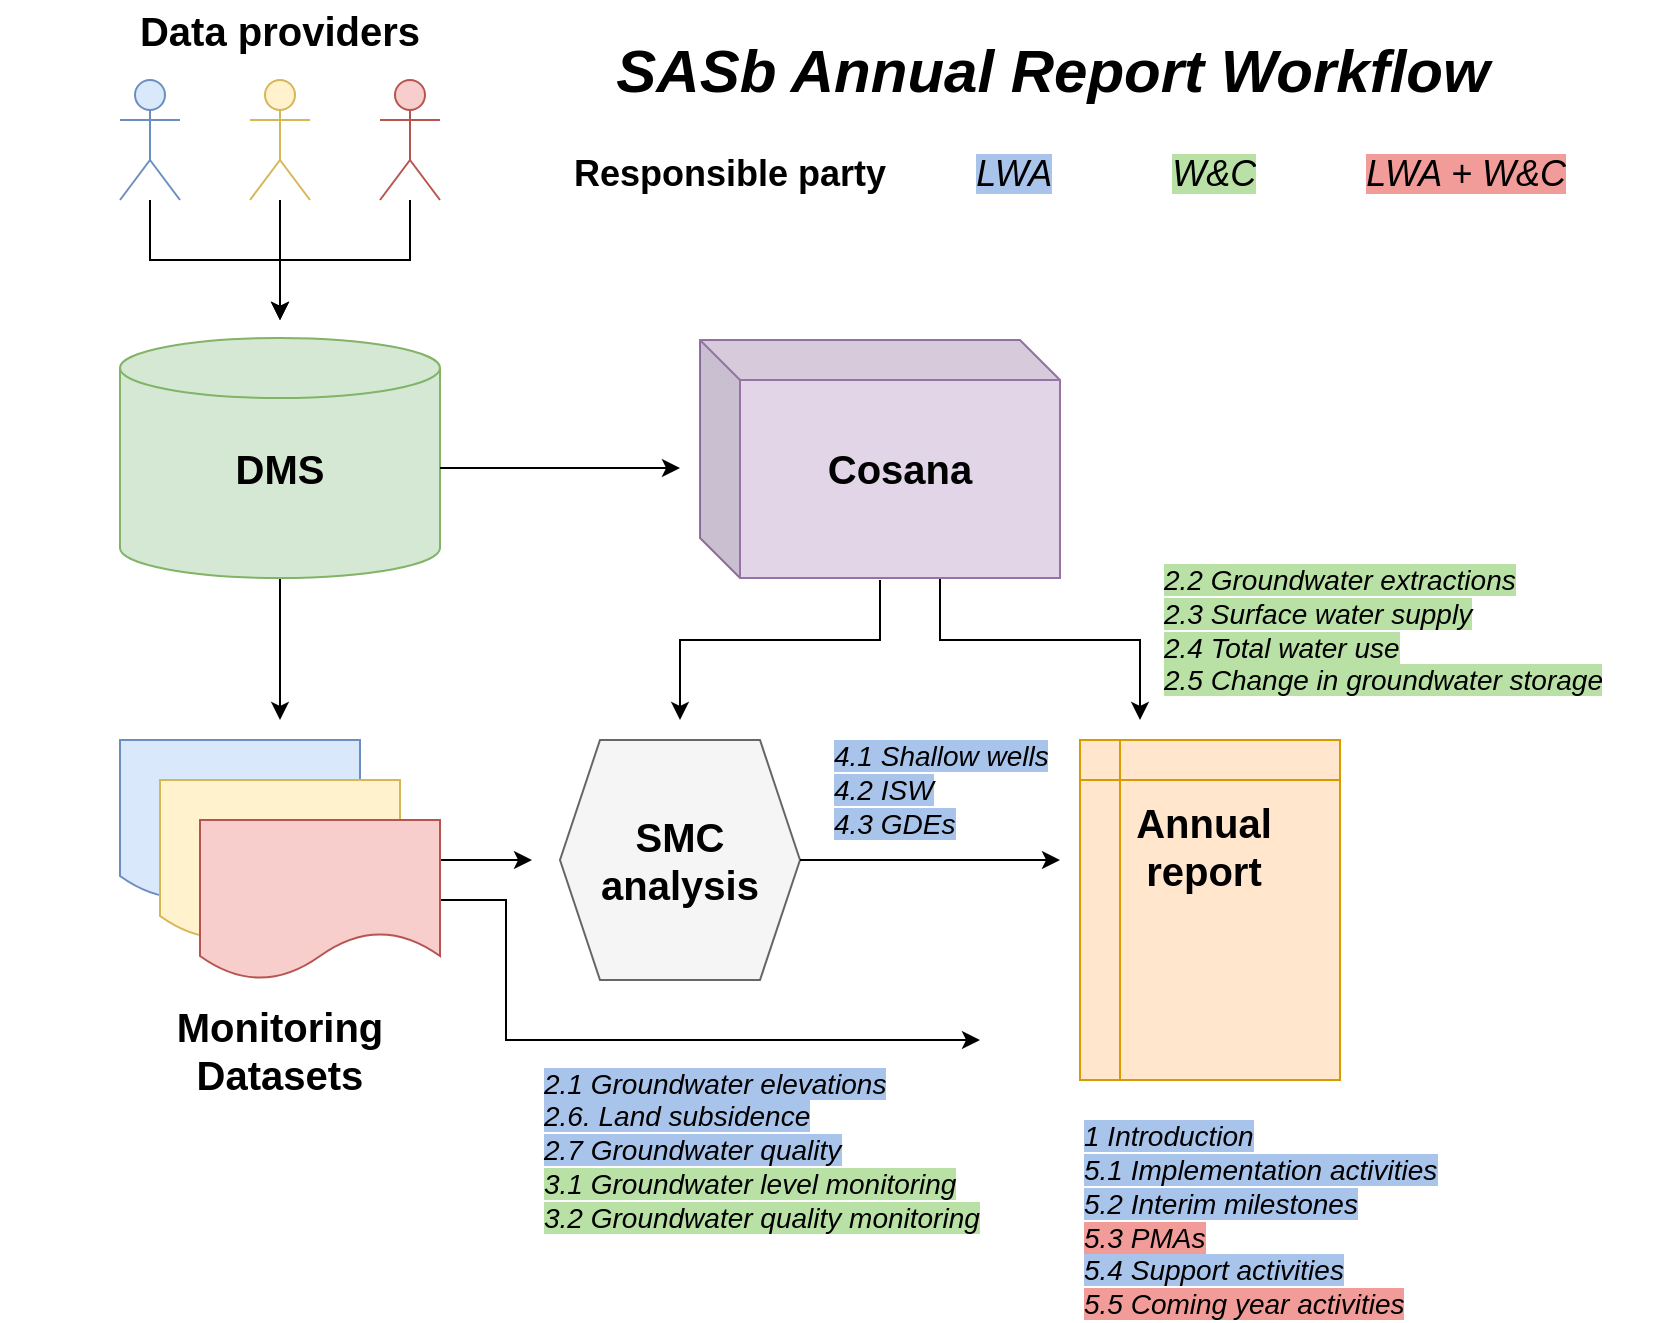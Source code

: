 <mxfile version="15.8.6" type="github"><diagram id="TS-0sg0qIK4w21vJPw6Y" name="Page-1"><mxGraphModel dx="1047" dy="754" grid="1" gridSize="10" guides="1" tooltips="1" connect="1" arrows="1" fold="1" page="1" pageScale="1" pageWidth="850" pageHeight="1100" math="0" shadow="0"><root><mxCell id="0"/><mxCell id="1" parent="0"/><mxCell id="ibKIXqcFg7Qy6oh_62os-23" value="" style="edgeStyle=orthogonalEdgeStyle;rounded=0;orthogonalLoop=1;jettySize=auto;html=1;fontSize=20;" edge="1" parent="1" source="ibKIXqcFg7Qy6oh_62os-1"><mxGeometry relative="1" as="geometry"><mxPoint x="160" y="360" as="targetPoint"/></mxGeometry></mxCell><mxCell id="ibKIXqcFg7Qy6oh_62os-1" value="" style="shape=cylinder3;whiteSpace=wrap;html=1;boundedLbl=1;backgroundOutline=1;size=15;fillColor=#d5e8d4;strokeColor=#82b366;" vertex="1" parent="1"><mxGeometry x="80" y="169" width="160" height="120" as="geometry"/></mxCell><mxCell id="ibKIXqcFg7Qy6oh_62os-16" value="" style="edgeStyle=orthogonalEdgeStyle;rounded=0;orthogonalLoop=1;jettySize=auto;html=1;fontSize=20;" edge="1" parent="1" source="ibKIXqcFg7Qy6oh_62os-2"><mxGeometry relative="1" as="geometry"><mxPoint x="160" y="160" as="targetPoint"/><Array as="points"><mxPoint x="95" y="130"/><mxPoint x="160" y="130"/></Array></mxGeometry></mxCell><mxCell id="ibKIXqcFg7Qy6oh_62os-2" value="" style="shape=umlActor;verticalLabelPosition=bottom;verticalAlign=top;html=1;outlineConnect=0;fillColor=#dae8fc;strokeColor=#6c8ebf;" vertex="1" parent="1"><mxGeometry x="80" y="40" width="30" height="60" as="geometry"/></mxCell><mxCell id="ibKIXqcFg7Qy6oh_62os-17" value="" style="edgeStyle=orthogonalEdgeStyle;rounded=0;orthogonalLoop=1;jettySize=auto;html=1;fontSize=20;" edge="1" parent="1" source="ibKIXqcFg7Qy6oh_62os-3"><mxGeometry relative="1" as="geometry"><mxPoint x="160" y="160" as="targetPoint"/></mxGeometry></mxCell><mxCell id="ibKIXqcFg7Qy6oh_62os-3" value="" style="shape=umlActor;verticalLabelPosition=bottom;verticalAlign=top;html=1;outlineConnect=0;fillColor=#fff2cc;strokeColor=#d6b656;" vertex="1" parent="1"><mxGeometry x="145" y="40" width="30" height="60" as="geometry"/></mxCell><mxCell id="ibKIXqcFg7Qy6oh_62os-18" value="" style="edgeStyle=orthogonalEdgeStyle;rounded=0;orthogonalLoop=1;jettySize=auto;html=1;fontSize=20;" edge="1" parent="1" source="ibKIXqcFg7Qy6oh_62os-4"><mxGeometry relative="1" as="geometry"><mxPoint x="160" y="160" as="targetPoint"/><Array as="points"><mxPoint x="225" y="130"/><mxPoint x="160" y="130"/></Array></mxGeometry></mxCell><mxCell id="ibKIXqcFg7Qy6oh_62os-4" value="" style="shape=umlActor;verticalLabelPosition=bottom;verticalAlign=top;html=1;outlineConnect=0;fillColor=#f8cecc;strokeColor=#b85450;" vertex="1" parent="1"><mxGeometry x="210" y="40" width="30" height="60" as="geometry"/></mxCell><mxCell id="ibKIXqcFg7Qy6oh_62os-14" value="&lt;font size=&quot;1&quot;&gt;&lt;b style=&quot;font-size: 20px&quot;&gt;Data providers&lt;/b&gt;&lt;/font&gt;" style="text;html=1;strokeColor=none;fillColor=none;align=center;verticalAlign=middle;whiteSpace=wrap;rounded=0;" vertex="1" parent="1"><mxGeometry x="80" width="160" height="30" as="geometry"/></mxCell><mxCell id="ibKIXqcFg7Qy6oh_62os-29" value="" style="edgeStyle=orthogonalEdgeStyle;rounded=0;orthogonalLoop=1;jettySize=auto;html=1;fontSize=20;" edge="1" parent="1" source="ibKIXqcFg7Qy6oh_62os-15"><mxGeometry relative="1" as="geometry"><mxPoint x="360" y="234" as="targetPoint"/></mxGeometry></mxCell><mxCell id="ibKIXqcFg7Qy6oh_62os-15" value="&lt;font size=&quot;1&quot;&gt;&lt;b style=&quot;font-size: 20px&quot;&gt;DMS&lt;/b&gt;&lt;/font&gt;" style="text;html=1;strokeColor=none;fillColor=none;align=center;verticalAlign=middle;whiteSpace=wrap;rounded=0;" vertex="1" parent="1"><mxGeometry x="80" y="219" width="160" height="30" as="geometry"/></mxCell><mxCell id="ibKIXqcFg7Qy6oh_62os-19" value="" style="shape=document;whiteSpace=wrap;html=1;boundedLbl=1;fontSize=20;fillColor=#dae8fc;strokeColor=#6c8ebf;" vertex="1" parent="1"><mxGeometry x="80" y="370" width="120" height="80" as="geometry"/></mxCell><mxCell id="ibKIXqcFg7Qy6oh_62os-21" value="" style="shape=document;whiteSpace=wrap;html=1;boundedLbl=1;fontSize=20;fillColor=#fff2cc;strokeColor=#d6b656;" vertex="1" parent="1"><mxGeometry x="100" y="390" width="120" height="80" as="geometry"/></mxCell><mxCell id="ibKIXqcFg7Qy6oh_62os-35" value="" style="edgeStyle=orthogonalEdgeStyle;rounded=0;orthogonalLoop=1;jettySize=auto;html=1;fontSize=20;exitX=1;exitY=0.25;exitDx=0;exitDy=0;" edge="1" parent="1" source="ibKIXqcFg7Qy6oh_62os-22"><mxGeometry relative="1" as="geometry"><mxPoint x="246" y="430" as="sourcePoint"/><mxPoint x="286" y="430" as="targetPoint"/><Array as="points"/></mxGeometry></mxCell><mxCell id="ibKIXqcFg7Qy6oh_62os-45" value="" style="edgeStyle=orthogonalEdgeStyle;rounded=0;orthogonalLoop=1;jettySize=auto;html=1;fontSize=14;" edge="1" parent="1" source="ibKIXqcFg7Qy6oh_62os-22"><mxGeometry relative="1" as="geometry"><mxPoint x="510" y="520" as="targetPoint"/><Array as="points"><mxPoint x="273" y="450"/><mxPoint x="273" y="520"/><mxPoint x="360" y="520"/></Array></mxGeometry></mxCell><mxCell id="ibKIXqcFg7Qy6oh_62os-22" value="" style="shape=document;whiteSpace=wrap;html=1;boundedLbl=1;fontSize=20;fillColor=#f8cecc;strokeColor=#b85450;" vertex="1" parent="1"><mxGeometry x="120" y="410" width="120" height="80" as="geometry"/></mxCell><mxCell id="ibKIXqcFg7Qy6oh_62os-24" value="&lt;span style=&quot;font-size: 20px&quot;&gt;&lt;b&gt;Monitoring Datasets&lt;/b&gt;&lt;/span&gt;" style="text;html=1;strokeColor=none;fillColor=none;align=center;verticalAlign=middle;whiteSpace=wrap;rounded=0;" vertex="1" parent="1"><mxGeometry x="80" y="510" width="160" height="30" as="geometry"/></mxCell><mxCell id="ibKIXqcFg7Qy6oh_62os-43" value="" style="edgeStyle=orthogonalEdgeStyle;rounded=0;orthogonalLoop=1;jettySize=auto;html=1;fontSize=20;" edge="1" parent="1" source="ibKIXqcFg7Qy6oh_62os-26"><mxGeometry relative="1" as="geometry"><mxPoint x="590" y="360" as="targetPoint"/><Array as="points"><mxPoint x="490" y="320"/><mxPoint x="590" y="320"/><mxPoint x="590" y="360"/></Array></mxGeometry></mxCell><mxCell id="ibKIXqcFg7Qy6oh_62os-26" value="" style="shape=cube;whiteSpace=wrap;html=1;boundedLbl=1;backgroundOutline=1;darkOpacity=0.05;darkOpacity2=0.1;fontSize=20;fillColor=#e1d5e7;strokeColor=#9673a6;" vertex="1" parent="1"><mxGeometry x="370" y="170" width="180" height="119" as="geometry"/></mxCell><mxCell id="ibKIXqcFg7Qy6oh_62os-33" value="" style="edgeStyle=orthogonalEdgeStyle;rounded=0;orthogonalLoop=1;jettySize=auto;html=1;fontSize=20;" edge="1" parent="1"><mxGeometry relative="1" as="geometry"><mxPoint x="460" y="290" as="sourcePoint"/><mxPoint x="360" y="360" as="targetPoint"/><Array as="points"><mxPoint x="460" y="290"/><mxPoint x="460" y="320"/><mxPoint x="360" y="320"/></Array></mxGeometry></mxCell><mxCell id="ibKIXqcFg7Qy6oh_62os-27" value="&lt;font size=&quot;1&quot;&gt;&lt;b style=&quot;font-size: 20px&quot;&gt;Cosana&lt;/b&gt;&lt;/font&gt;" style="text;html=1;strokeColor=none;fillColor=none;align=center;verticalAlign=middle;whiteSpace=wrap;rounded=0;" vertex="1" parent="1"><mxGeometry x="390" y="219" width="160" height="30" as="geometry"/></mxCell><mxCell id="ibKIXqcFg7Qy6oh_62os-30" value="" style="shape=hexagon;perimeter=hexagonPerimeter2;whiteSpace=wrap;html=1;fixedSize=1;fontSize=20;fillColor=#f5f5f5;fontColor=#333333;strokeColor=#666666;" vertex="1" parent="1"><mxGeometry x="300" y="370" width="120" height="120" as="geometry"/></mxCell><mxCell id="ibKIXqcFg7Qy6oh_62os-41" value="" style="edgeStyle=orthogonalEdgeStyle;rounded=0;orthogonalLoop=1;jettySize=auto;html=1;fontSize=20;" edge="1" parent="1"><mxGeometry relative="1" as="geometry"><mxPoint x="420" y="430" as="sourcePoint"/><mxPoint x="550" y="430" as="targetPoint"/></mxGeometry></mxCell><mxCell id="ibKIXqcFg7Qy6oh_62os-31" value="&lt;font size=&quot;1&quot;&gt;&lt;b style=&quot;font-size: 20px&quot;&gt;SMC analysis&lt;/b&gt;&lt;/font&gt;" style="text;html=1;strokeColor=none;fillColor=none;align=center;verticalAlign=middle;whiteSpace=wrap;rounded=0;" vertex="1" parent="1"><mxGeometry x="305" y="415" width="110" height="30" as="geometry"/></mxCell><mxCell id="ibKIXqcFg7Qy6oh_62os-37" value="" style="shape=internalStorage;whiteSpace=wrap;html=1;backgroundOutline=1;fontSize=20;fillColor=#ffe6cc;strokeColor=#d79b00;" vertex="1" parent="1"><mxGeometry x="560" y="370" width="130" height="170" as="geometry"/></mxCell><mxCell id="ibKIXqcFg7Qy6oh_62os-38" value="&lt;font size=&quot;1&quot;&gt;&lt;b style=&quot;font-size: 20px&quot;&gt;Annual report&lt;/b&gt;&lt;/font&gt;" style="text;html=1;strokeColor=none;fillColor=none;align=center;verticalAlign=middle;whiteSpace=wrap;rounded=0;" vertex="1" parent="1"><mxGeometry x="567" y="408" width="110" height="30" as="geometry"/></mxCell><mxCell id="ibKIXqcFg7Qy6oh_62os-44" value="&lt;font style=&quot;font-size: 14px&quot;&gt;&lt;i&gt;&lt;span style=&quot;background-color: rgb(185 , 224 , 165)&quot;&gt;2.2 Groundwater extractions&lt;br&gt;2.3 Surface water supply&lt;br&gt;2.4 Total water use&lt;br&gt;2.5 Change in groundwater storage&lt;/span&gt;&lt;br&gt;&lt;/i&gt;&lt;/font&gt;" style="text;html=1;strokeColor=none;fillColor=none;align=left;verticalAlign=middle;whiteSpace=wrap;rounded=0;" vertex="1" parent="1"><mxGeometry x="600" y="300" width="250" height="30" as="geometry"/></mxCell><mxCell id="ibKIXqcFg7Qy6oh_62os-46" value="&lt;i&gt;&lt;span style=&quot;background-color: rgb(169 , 196 , 235)&quot;&gt;2.1 Groundwater elevations&lt;br&gt;2.6. Land subsidence&lt;br&gt;2.7 Groundwater quality&lt;/span&gt;&lt;br&gt;&lt;/i&gt;&lt;i&gt;&lt;span style=&quot;background-color: rgb(185 , 224 , 165)&quot;&gt;3.1 Groundwater level monitoring&lt;br&gt;3.2 Groundwater quality monitoring&lt;/span&gt;&lt;/i&gt;&lt;i&gt;&lt;br&gt;&lt;/i&gt;" style="text;html=1;strokeColor=none;fillColor=none;align=left;verticalAlign=middle;whiteSpace=wrap;rounded=0;fontSize=14;" vertex="1" parent="1"><mxGeometry x="290" y="560" width="220" height="30" as="geometry"/></mxCell><mxCell id="ibKIXqcFg7Qy6oh_62os-47" value="&lt;i&gt;&lt;br&gt;&lt;/i&gt;" style="text;html=1;strokeColor=none;fillColor=none;align=left;verticalAlign=middle;whiteSpace=wrap;rounded=0;fontSize=14;" vertex="1" parent="1"><mxGeometry x="20" y="560" width="240" height="30" as="geometry"/></mxCell><mxCell id="ibKIXqcFg7Qy6oh_62os-48" value="&lt;i&gt;&lt;span style=&quot;background-color: rgb(169 , 196 , 235)&quot;&gt;4.1 Shallow wells&lt;br&gt;4.2 ISW&lt;br&gt;4.3 GDEs&lt;/span&gt;&lt;br&gt;&lt;/i&gt;" style="text;html=1;strokeColor=none;fillColor=none;align=left;verticalAlign=middle;whiteSpace=wrap;rounded=0;fontSize=14;" vertex="1" parent="1"><mxGeometry x="435" y="380" width="115" height="30" as="geometry"/></mxCell><mxCell id="ibKIXqcFg7Qy6oh_62os-50" value="&lt;i&gt;&lt;span style=&quot;background-color: rgb(169 , 196 , 235)&quot;&gt;1 Introduction&lt;/span&gt;&lt;br&gt;&lt;span style=&quot;background-color: rgb(169 , 196 , 235)&quot;&gt;5.1 Implementation activities&lt;/span&gt;&lt;br&gt;&lt;span style=&quot;background-color: rgb(169 , 196 , 235)&quot;&gt;5.2 Interim milestones&lt;/span&gt;&lt;br&gt;&lt;span style=&quot;background-color: rgb(241 , 156 , 153)&quot;&gt;5.3 PMAs&lt;br&gt;&lt;/span&gt;&lt;span style=&quot;background-color: rgb(169 , 196 , 235)&quot;&gt;5.4 Support activities&lt;/span&gt;&lt;br&gt;&lt;span style=&quot;background-color: rgb(241 , 156 , 153)&quot;&gt;5.5 Coming year activities&lt;/span&gt;&lt;br&gt;&lt;/i&gt;" style="text;html=1;strokeColor=none;fillColor=none;align=left;verticalAlign=middle;whiteSpace=wrap;rounded=0;fontSize=14;" vertex="1" parent="1"><mxGeometry x="560" y="560" width="185" height="100" as="geometry"/></mxCell><mxCell id="ibKIXqcFg7Qy6oh_62os-51" value="&lt;span style=&quot;color: rgb(0 , 0 , 0) ; font-family: &amp;#34;helvetica&amp;#34; ; font-size: 18px ; letter-spacing: normal ; text-align: left ; text-indent: 0px ; text-transform: none ; word-spacing: 0px&quot;&gt;&lt;span style=&quot;background-color: rgb(255 , 255 , 255)&quot;&gt;&lt;b&gt;Responsible party&amp;nbsp; &amp;nbsp; &amp;nbsp; &amp;nbsp; &amp;nbsp;&lt;/b&gt;&lt;/span&gt;&lt;i style=&quot;font-weight: 400 ; background-color: rgb(169 , 196 , 235)&quot;&gt;LWA&lt;/i&gt;&lt;i style=&quot;font-weight: 400 ; background-color: rgb(255 , 255 , 255)&quot;&gt;&amp;nbsp; &amp;nbsp; &amp;nbsp; &amp;nbsp; &amp;nbsp; &amp;nbsp;&amp;nbsp;&lt;/i&gt;&lt;span style=&quot;font-weight: 400 ; font-style: italic ; background-color: rgb(185 , 224 , 165)&quot;&gt;W&amp;amp;C&lt;/span&gt;&lt;span style=&quot;font-weight: 400 ; font-style: italic ; background-color: rgb(255 , 255 , 255)&quot;&gt;&amp;nbsp; &amp;nbsp; &amp;nbsp; &amp;nbsp; &amp;nbsp; &amp;nbsp;&lt;/span&gt;&lt;span style=&quot;font-weight: 400 ; font-style: italic ; background-color: rgb(241 , 156 , 153)&quot;&gt;LWA + W&amp;amp;C&lt;/span&gt;&lt;br&gt;&lt;/span&gt;" style="text;whiteSpace=wrap;html=1;fontSize=14;fontColor=#00CC00;" vertex="1" parent="1"><mxGeometry x="305" y="70" width="510" height="100" as="geometry"/></mxCell><mxCell id="ibKIXqcFg7Qy6oh_62os-53" value="&lt;font size=&quot;1&quot;&gt;&lt;span style=&quot;font-size: 30px&quot;&gt;SASb Annual Report Workflow&lt;/span&gt;&lt;/font&gt;" style="text;html=1;strokeColor=none;fillColor=none;align=center;verticalAlign=middle;whiteSpace=wrap;rounded=0;fontStyle=3" vertex="1" parent="1"><mxGeometry x="290" y="20" width="512.5" height="30" as="geometry"/></mxCell></root></mxGraphModel></diagram></mxfile>